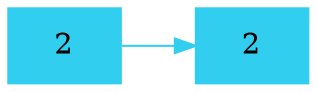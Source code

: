 digraph G { 
rankdir=LR; 
 node [shape=box];
 node [style=filled]; 
 node [fillcolor="#31CEF0"];
 node [color="#31CEF0"];
 edge [color="#31CEF0"];
0[label="2"];
1[label="2"];

0 -> 1;
 }